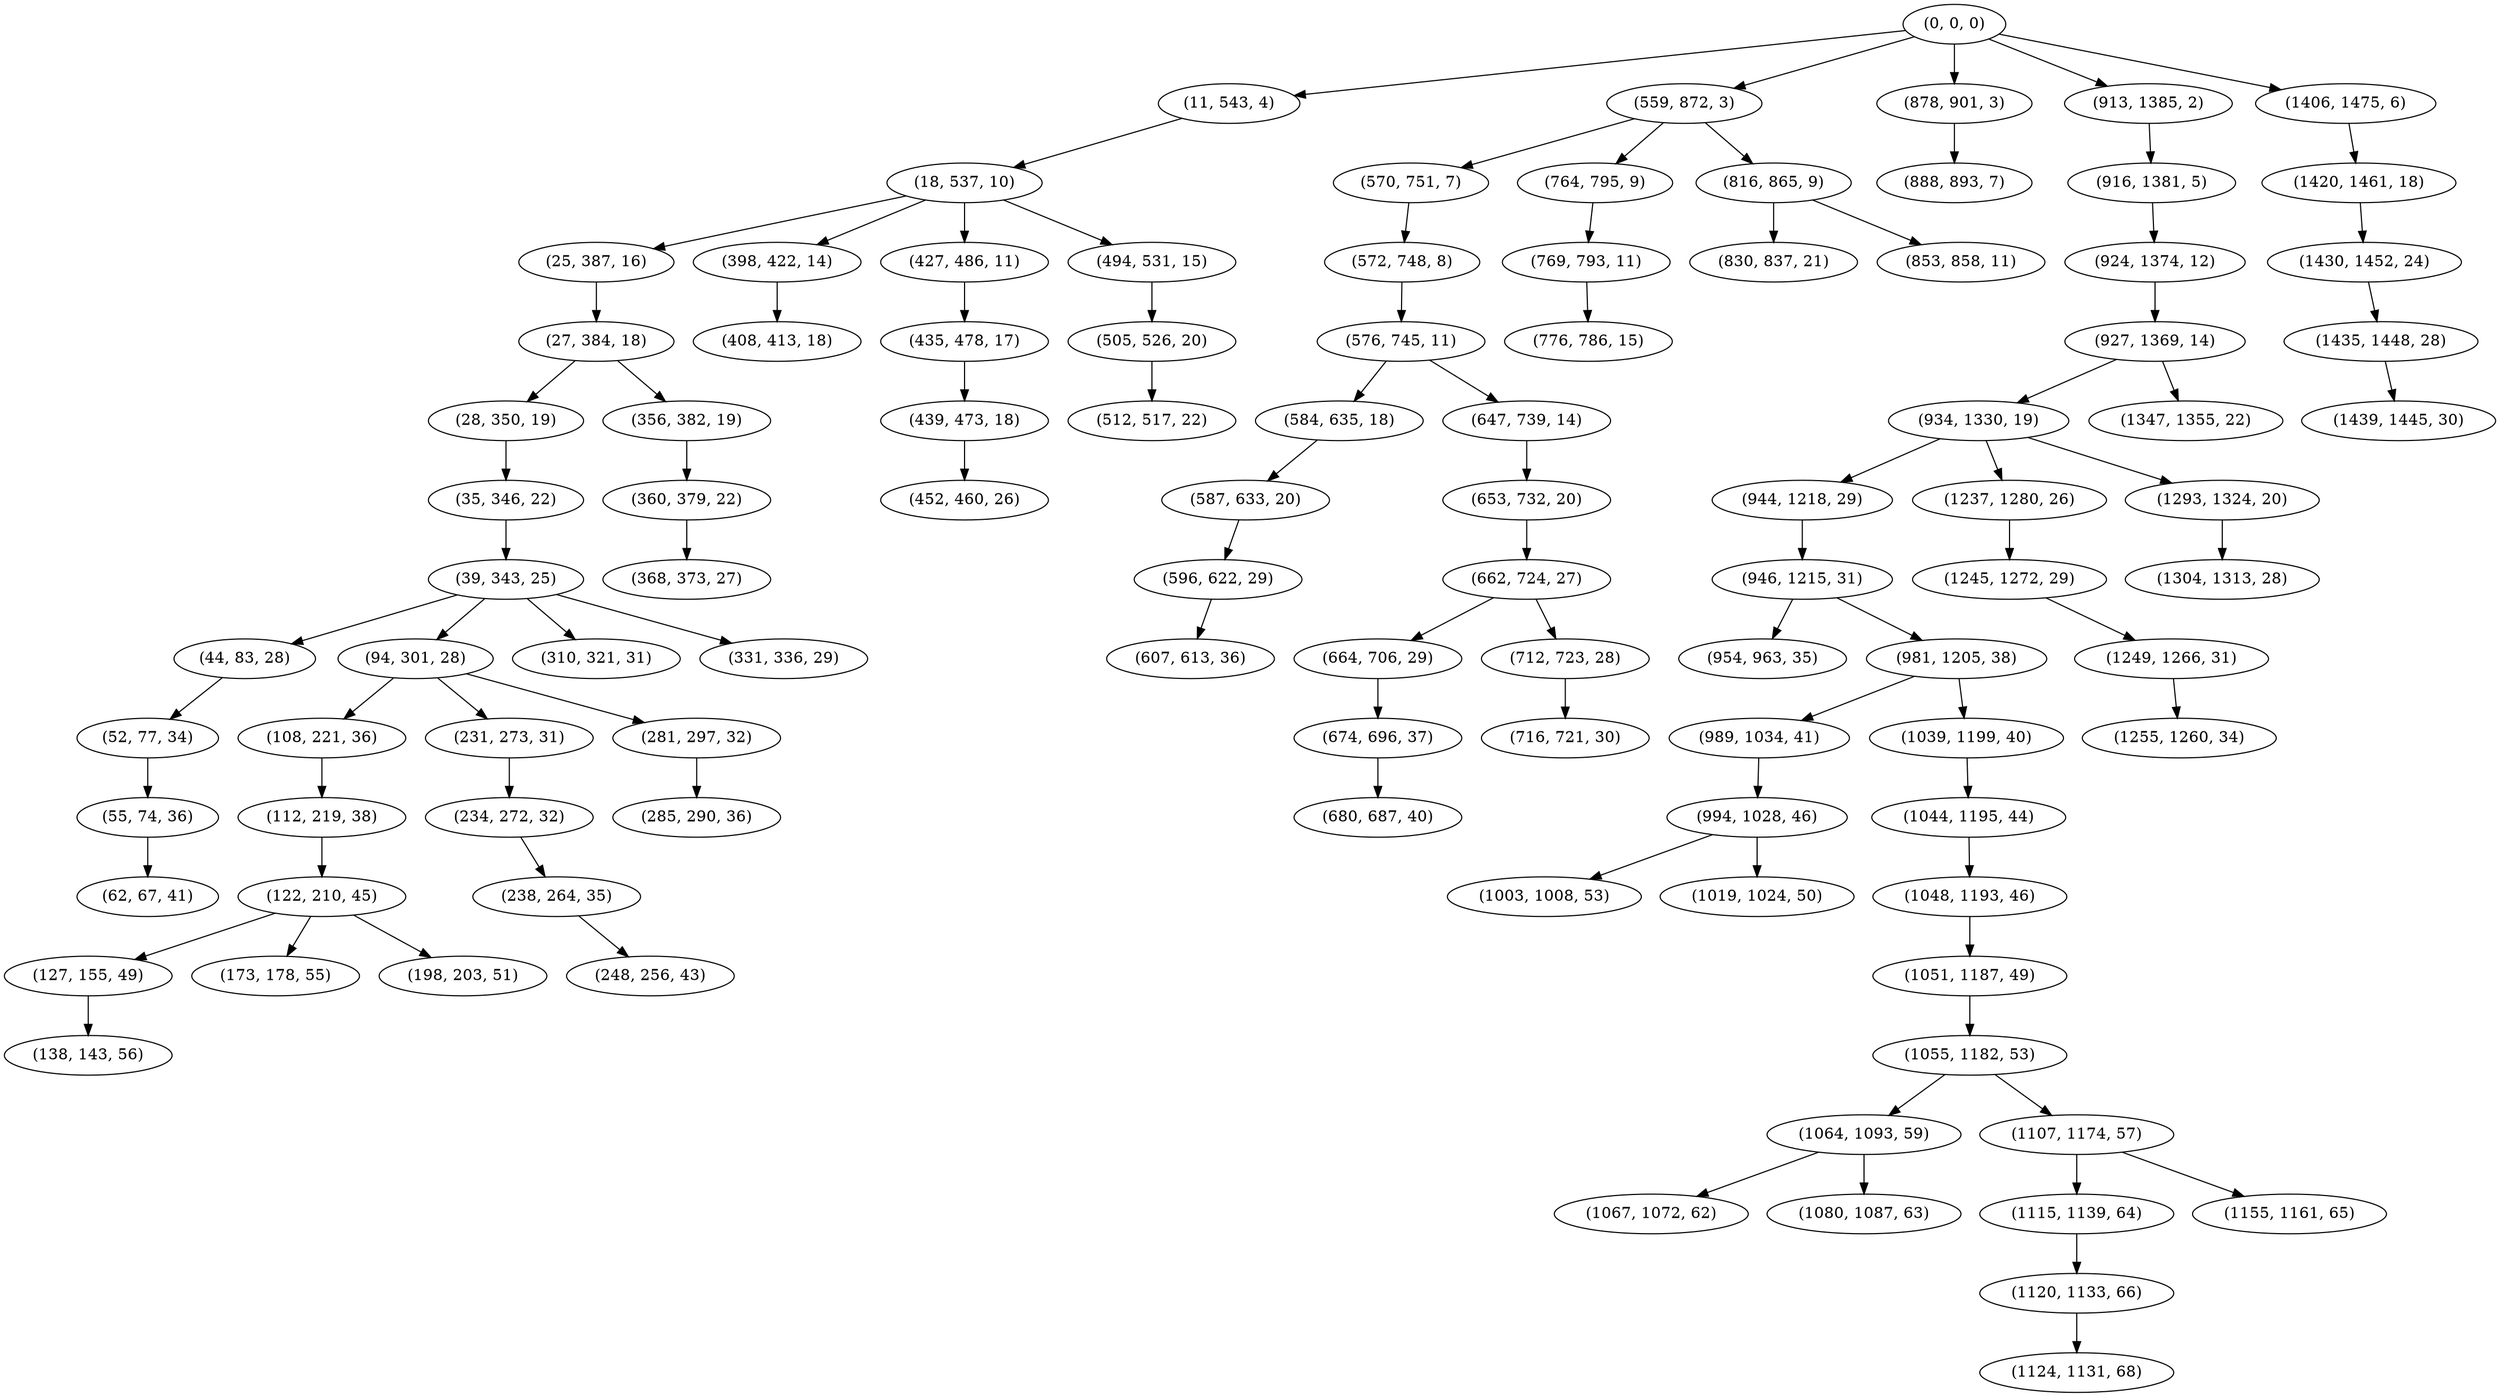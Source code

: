 digraph tree {
    "(0, 0, 0)";
    "(11, 543, 4)";
    "(18, 537, 10)";
    "(25, 387, 16)";
    "(27, 384, 18)";
    "(28, 350, 19)";
    "(35, 346, 22)";
    "(39, 343, 25)";
    "(44, 83, 28)";
    "(52, 77, 34)";
    "(55, 74, 36)";
    "(62, 67, 41)";
    "(94, 301, 28)";
    "(108, 221, 36)";
    "(112, 219, 38)";
    "(122, 210, 45)";
    "(127, 155, 49)";
    "(138, 143, 56)";
    "(173, 178, 55)";
    "(198, 203, 51)";
    "(231, 273, 31)";
    "(234, 272, 32)";
    "(238, 264, 35)";
    "(248, 256, 43)";
    "(281, 297, 32)";
    "(285, 290, 36)";
    "(310, 321, 31)";
    "(331, 336, 29)";
    "(356, 382, 19)";
    "(360, 379, 22)";
    "(368, 373, 27)";
    "(398, 422, 14)";
    "(408, 413, 18)";
    "(427, 486, 11)";
    "(435, 478, 17)";
    "(439, 473, 18)";
    "(452, 460, 26)";
    "(494, 531, 15)";
    "(505, 526, 20)";
    "(512, 517, 22)";
    "(559, 872, 3)";
    "(570, 751, 7)";
    "(572, 748, 8)";
    "(576, 745, 11)";
    "(584, 635, 18)";
    "(587, 633, 20)";
    "(596, 622, 29)";
    "(607, 613, 36)";
    "(647, 739, 14)";
    "(653, 732, 20)";
    "(662, 724, 27)";
    "(664, 706, 29)";
    "(674, 696, 37)";
    "(680, 687, 40)";
    "(712, 723, 28)";
    "(716, 721, 30)";
    "(764, 795, 9)";
    "(769, 793, 11)";
    "(776, 786, 15)";
    "(816, 865, 9)";
    "(830, 837, 21)";
    "(853, 858, 11)";
    "(878, 901, 3)";
    "(888, 893, 7)";
    "(913, 1385, 2)";
    "(916, 1381, 5)";
    "(924, 1374, 12)";
    "(927, 1369, 14)";
    "(934, 1330, 19)";
    "(944, 1218, 29)";
    "(946, 1215, 31)";
    "(954, 963, 35)";
    "(981, 1205, 38)";
    "(989, 1034, 41)";
    "(994, 1028, 46)";
    "(1003, 1008, 53)";
    "(1019, 1024, 50)";
    "(1039, 1199, 40)";
    "(1044, 1195, 44)";
    "(1048, 1193, 46)";
    "(1051, 1187, 49)";
    "(1055, 1182, 53)";
    "(1064, 1093, 59)";
    "(1067, 1072, 62)";
    "(1080, 1087, 63)";
    "(1107, 1174, 57)";
    "(1115, 1139, 64)";
    "(1120, 1133, 66)";
    "(1124, 1131, 68)";
    "(1155, 1161, 65)";
    "(1237, 1280, 26)";
    "(1245, 1272, 29)";
    "(1249, 1266, 31)";
    "(1255, 1260, 34)";
    "(1293, 1324, 20)";
    "(1304, 1313, 28)";
    "(1347, 1355, 22)";
    "(1406, 1475, 6)";
    "(1420, 1461, 18)";
    "(1430, 1452, 24)";
    "(1435, 1448, 28)";
    "(1439, 1445, 30)";
    "(0, 0, 0)" -> "(11, 543, 4)";
    "(0, 0, 0)" -> "(559, 872, 3)";
    "(0, 0, 0)" -> "(878, 901, 3)";
    "(0, 0, 0)" -> "(913, 1385, 2)";
    "(0, 0, 0)" -> "(1406, 1475, 6)";
    "(11, 543, 4)" -> "(18, 537, 10)";
    "(18, 537, 10)" -> "(25, 387, 16)";
    "(18, 537, 10)" -> "(398, 422, 14)";
    "(18, 537, 10)" -> "(427, 486, 11)";
    "(18, 537, 10)" -> "(494, 531, 15)";
    "(25, 387, 16)" -> "(27, 384, 18)";
    "(27, 384, 18)" -> "(28, 350, 19)";
    "(27, 384, 18)" -> "(356, 382, 19)";
    "(28, 350, 19)" -> "(35, 346, 22)";
    "(35, 346, 22)" -> "(39, 343, 25)";
    "(39, 343, 25)" -> "(44, 83, 28)";
    "(39, 343, 25)" -> "(94, 301, 28)";
    "(39, 343, 25)" -> "(310, 321, 31)";
    "(39, 343, 25)" -> "(331, 336, 29)";
    "(44, 83, 28)" -> "(52, 77, 34)";
    "(52, 77, 34)" -> "(55, 74, 36)";
    "(55, 74, 36)" -> "(62, 67, 41)";
    "(94, 301, 28)" -> "(108, 221, 36)";
    "(94, 301, 28)" -> "(231, 273, 31)";
    "(94, 301, 28)" -> "(281, 297, 32)";
    "(108, 221, 36)" -> "(112, 219, 38)";
    "(112, 219, 38)" -> "(122, 210, 45)";
    "(122, 210, 45)" -> "(127, 155, 49)";
    "(122, 210, 45)" -> "(173, 178, 55)";
    "(122, 210, 45)" -> "(198, 203, 51)";
    "(127, 155, 49)" -> "(138, 143, 56)";
    "(231, 273, 31)" -> "(234, 272, 32)";
    "(234, 272, 32)" -> "(238, 264, 35)";
    "(238, 264, 35)" -> "(248, 256, 43)";
    "(281, 297, 32)" -> "(285, 290, 36)";
    "(356, 382, 19)" -> "(360, 379, 22)";
    "(360, 379, 22)" -> "(368, 373, 27)";
    "(398, 422, 14)" -> "(408, 413, 18)";
    "(427, 486, 11)" -> "(435, 478, 17)";
    "(435, 478, 17)" -> "(439, 473, 18)";
    "(439, 473, 18)" -> "(452, 460, 26)";
    "(494, 531, 15)" -> "(505, 526, 20)";
    "(505, 526, 20)" -> "(512, 517, 22)";
    "(559, 872, 3)" -> "(570, 751, 7)";
    "(559, 872, 3)" -> "(764, 795, 9)";
    "(559, 872, 3)" -> "(816, 865, 9)";
    "(570, 751, 7)" -> "(572, 748, 8)";
    "(572, 748, 8)" -> "(576, 745, 11)";
    "(576, 745, 11)" -> "(584, 635, 18)";
    "(576, 745, 11)" -> "(647, 739, 14)";
    "(584, 635, 18)" -> "(587, 633, 20)";
    "(587, 633, 20)" -> "(596, 622, 29)";
    "(596, 622, 29)" -> "(607, 613, 36)";
    "(647, 739, 14)" -> "(653, 732, 20)";
    "(653, 732, 20)" -> "(662, 724, 27)";
    "(662, 724, 27)" -> "(664, 706, 29)";
    "(662, 724, 27)" -> "(712, 723, 28)";
    "(664, 706, 29)" -> "(674, 696, 37)";
    "(674, 696, 37)" -> "(680, 687, 40)";
    "(712, 723, 28)" -> "(716, 721, 30)";
    "(764, 795, 9)" -> "(769, 793, 11)";
    "(769, 793, 11)" -> "(776, 786, 15)";
    "(816, 865, 9)" -> "(830, 837, 21)";
    "(816, 865, 9)" -> "(853, 858, 11)";
    "(878, 901, 3)" -> "(888, 893, 7)";
    "(913, 1385, 2)" -> "(916, 1381, 5)";
    "(916, 1381, 5)" -> "(924, 1374, 12)";
    "(924, 1374, 12)" -> "(927, 1369, 14)";
    "(927, 1369, 14)" -> "(934, 1330, 19)";
    "(927, 1369, 14)" -> "(1347, 1355, 22)";
    "(934, 1330, 19)" -> "(944, 1218, 29)";
    "(934, 1330, 19)" -> "(1237, 1280, 26)";
    "(934, 1330, 19)" -> "(1293, 1324, 20)";
    "(944, 1218, 29)" -> "(946, 1215, 31)";
    "(946, 1215, 31)" -> "(954, 963, 35)";
    "(946, 1215, 31)" -> "(981, 1205, 38)";
    "(981, 1205, 38)" -> "(989, 1034, 41)";
    "(981, 1205, 38)" -> "(1039, 1199, 40)";
    "(989, 1034, 41)" -> "(994, 1028, 46)";
    "(994, 1028, 46)" -> "(1003, 1008, 53)";
    "(994, 1028, 46)" -> "(1019, 1024, 50)";
    "(1039, 1199, 40)" -> "(1044, 1195, 44)";
    "(1044, 1195, 44)" -> "(1048, 1193, 46)";
    "(1048, 1193, 46)" -> "(1051, 1187, 49)";
    "(1051, 1187, 49)" -> "(1055, 1182, 53)";
    "(1055, 1182, 53)" -> "(1064, 1093, 59)";
    "(1055, 1182, 53)" -> "(1107, 1174, 57)";
    "(1064, 1093, 59)" -> "(1067, 1072, 62)";
    "(1064, 1093, 59)" -> "(1080, 1087, 63)";
    "(1107, 1174, 57)" -> "(1115, 1139, 64)";
    "(1107, 1174, 57)" -> "(1155, 1161, 65)";
    "(1115, 1139, 64)" -> "(1120, 1133, 66)";
    "(1120, 1133, 66)" -> "(1124, 1131, 68)";
    "(1237, 1280, 26)" -> "(1245, 1272, 29)";
    "(1245, 1272, 29)" -> "(1249, 1266, 31)";
    "(1249, 1266, 31)" -> "(1255, 1260, 34)";
    "(1293, 1324, 20)" -> "(1304, 1313, 28)";
    "(1406, 1475, 6)" -> "(1420, 1461, 18)";
    "(1420, 1461, 18)" -> "(1430, 1452, 24)";
    "(1430, 1452, 24)" -> "(1435, 1448, 28)";
    "(1435, 1448, 28)" -> "(1439, 1445, 30)";
}
